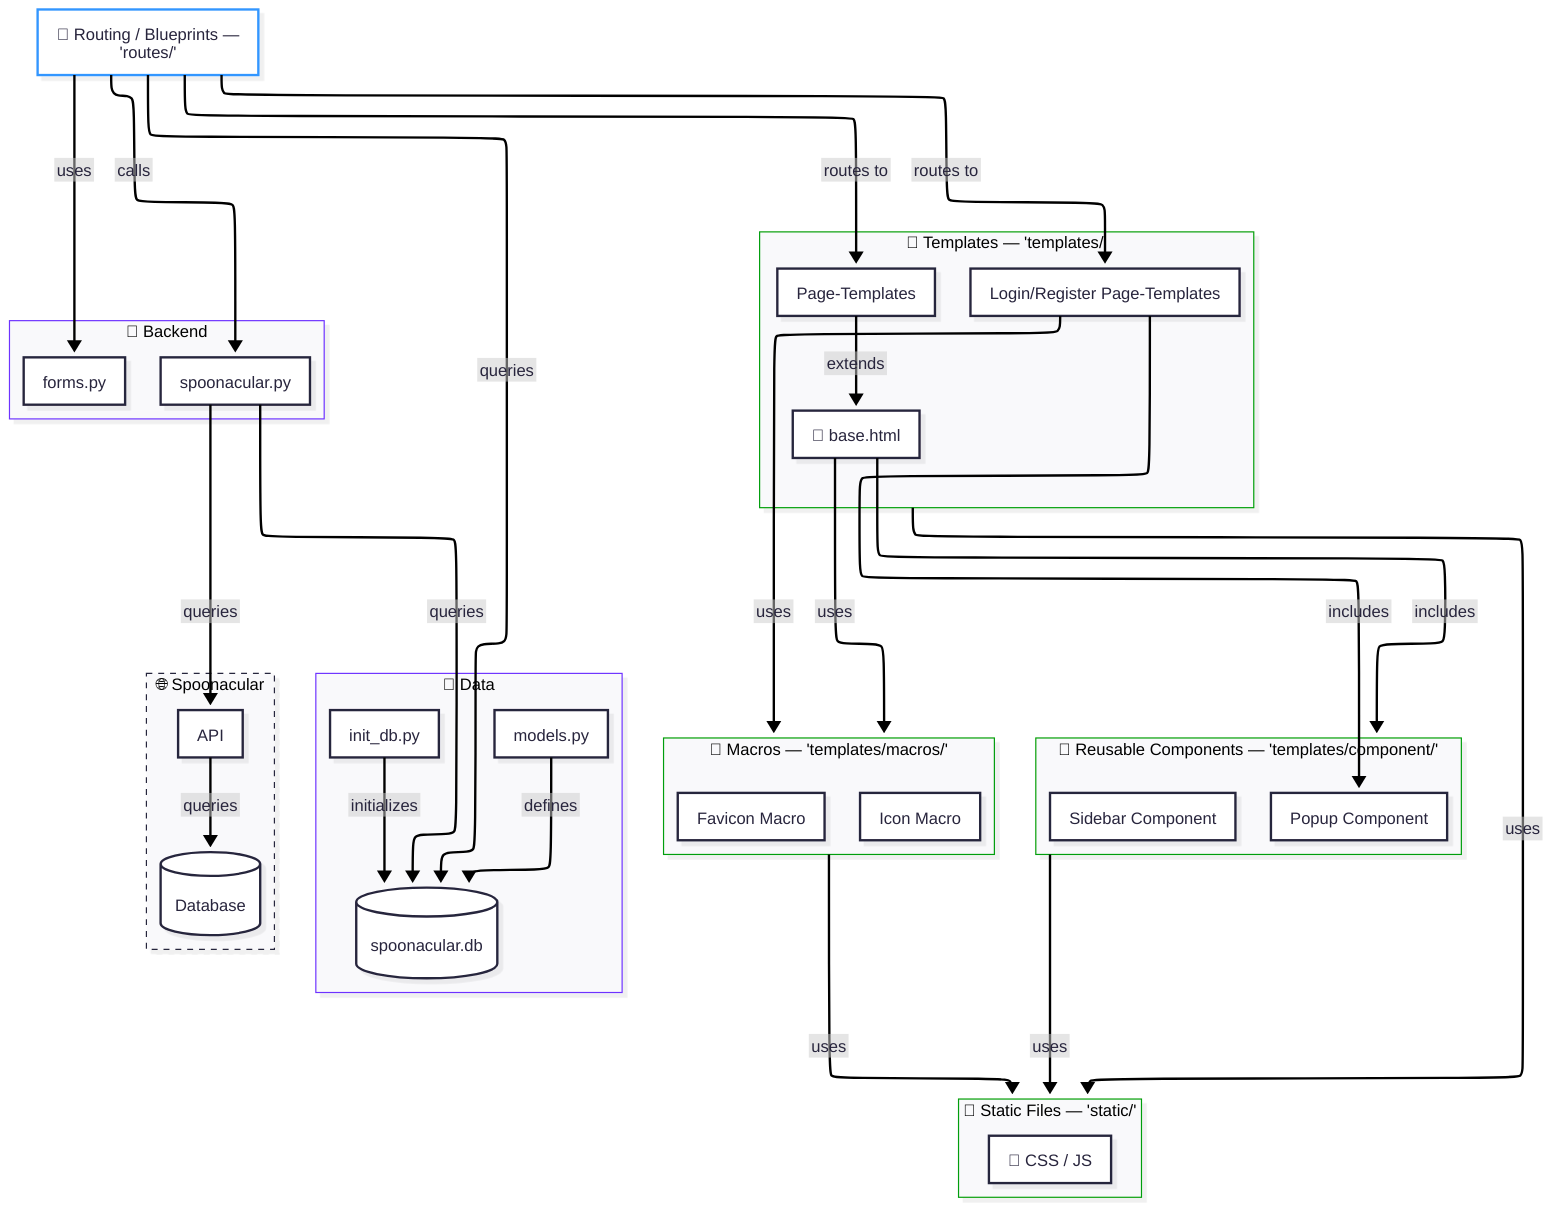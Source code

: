 ---
config:
  layout: elk
  theme: redux
  look: neo
  htmlLabels: false
  flowchart:
    htmlLabels: false
---

graph TD

%% ───────────────────────────────────────────────
%% STATIC FILES
%% ───────────────────────────────────────────────
subgraph Static["🧩 Static Files — 'static/'"]
    S1[📄 CSS / JS]
end

%% ───────────────────────────────────────────────
%% COMPONENTS & MACROS
%% ───────────────────────────────────────────────
subgraph Components["🧱 Reusable Components — 'templates/component/'"]
    C1[Sidebar Component]
    C2[Popup Component]
end

subgraph Macros["🔧 Macros — 'templates/macros/'"]
    M1[Favicon Macro]
    M2[Icon Macro]
end

%% ───────────────────────────────────────────────
%% TEMPLATES
%% ───────────────────────────────────────────────
subgraph Templates["📃 Templates — 'templates/'"]
    T1[📄 base.html]

    Pages[Page-Templates]
    
    AuthPages["Login/Register Page-Templates"]
end

%% ───────────────────────────────────────────────
%% ROUTES
%% ───────────────────────────────────────────────
Routing["🧭 Routing / Blueprints — 'routes/'"]

%% ───────────────────────────────────────────────
%% BACKEND
%% ───────────────────────────────────────────────
subgraph Backend["🔗 Backend"]
    B1[spoonacular.py]
    B2[forms.py]
end

%% ───────────────────────────────────────────────
%% DATA LAYER
%% ───────────────────────────────────────────────
subgraph Data["💾 Data"]
    D1[models.py]
    D2[init_db.py]
    D3[(spoonacular.db)]
end

%% ───────────────────────────────────────────────
%% Sponacular API
%% ───────────────────────────────────────────────
subgraph Spoonacular["🌐 Spoonacular"]
    A1[API]
    A2[(Database)]
end

%% ───────────────────────────────────────────────
%% RELATIONS
%% ───────────────────────────────────────────────

%% Routing to Pages
Routing -->|routes to| Pages & AuthPages

%% Page templates use base.html
Pages -->|extends| T1

%% base.html includes components and macros
T1 -->|includes| Components
T1 -->|uses| Macros

%% Auth pages use components and macros directly
AuthPages -->|includes| C2
AuthPages -->|uses| Macros

%% Static use
Templates & Components & Macros -->|uses| Static

%% Routing and Backend depend on DB
Routing -->|uses| B2
B1 & Routing -->|queries| D3
D1 -->|defines| D3
D2 -->|initializes| D3

%% Backend Access
Routing -->|calls| B1

%% API-Access
A1 -->|queries| A2
B1 -->|queries| A1

%% Stylized borders
style Spoonacular stroke-dasharray: 5 5
classDef routing stroke:#3396ff;
class Routing routing
classDef backend stroke:#6e33ff;
class Backend backend
class Data backend
classDef frontend stroke:#009e07;
class Templates frontend
class Components frontend
class Macros frontend
class Static frontend